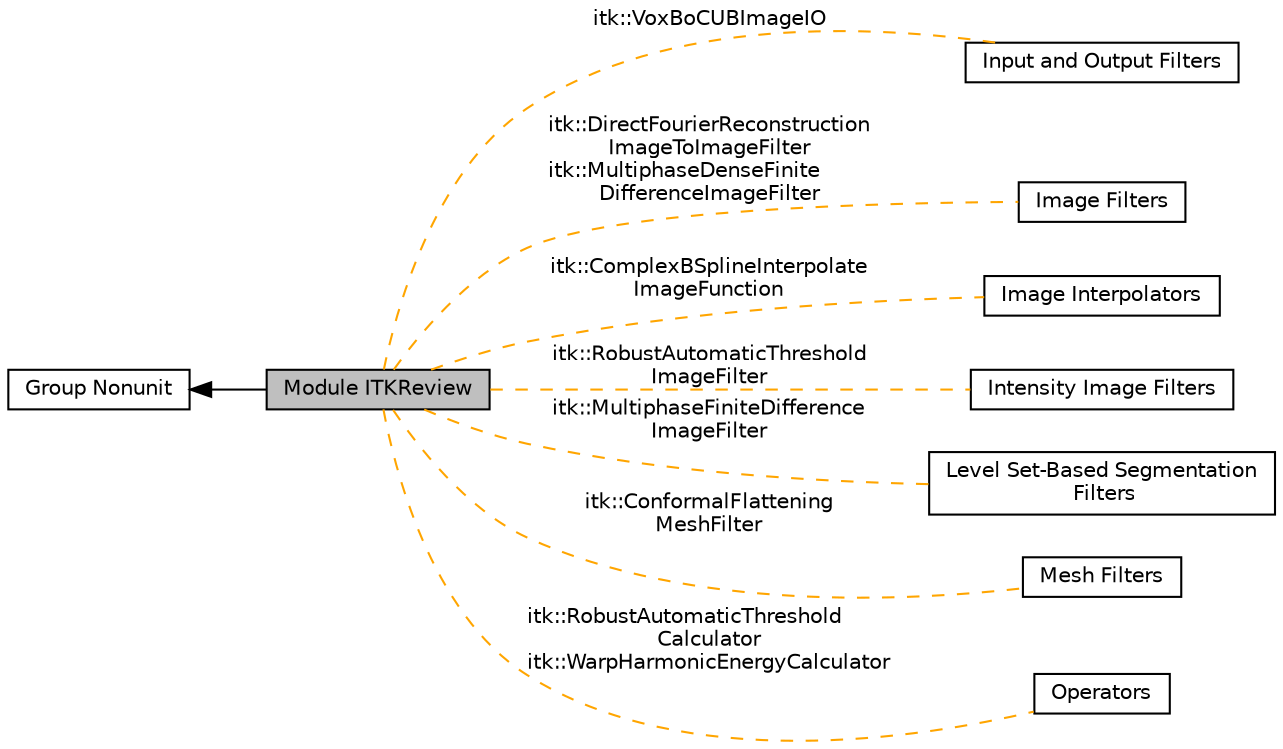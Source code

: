 digraph "Module ITKReview"
{
  edge [fontname="Helvetica",fontsize="10",labelfontname="Helvetica",labelfontsize="10"];
  node [fontname="Helvetica",fontsize="10",shape=box];
  rankdir=LR;
  Node2 [label="Group Nonunit",height=0.2,width=0.4,color="black", fillcolor="white", style="filled",URL="$group__Group-Nonunit.html",tooltip=" "];
  Node9 [label="Input and Output Filters",height=0.2,width=0.4,color="black", fillcolor="white", style="filled",URL="$group__IOFilters.html",tooltip=" "];
  Node1 [label="Module ITKReview",height=0.2,width=0.4,color="black", fillcolor="grey75", style="filled", fontcolor="black",tooltip=" "];
  Node5 [label="Image Filters",height=0.2,width=0.4,color="black", fillcolor="white", style="filled",URL="$group__ImageFilters.html",tooltip=" "];
  Node3 [label="Image Interpolators",height=0.2,width=0.4,color="black", fillcolor="white", style="filled",URL="$group__ImageInterpolators.html",tooltip=" "];
  Node8 [label="Intensity Image Filters",height=0.2,width=0.4,color="black", fillcolor="white", style="filled",URL="$group__IntensityImageFilters.html",tooltip=" "];
  Node6 [label="Level Set-Based Segmentation\l Filters",height=0.2,width=0.4,color="black", fillcolor="white", style="filled",URL="$group__LevelSetSegmentation.html",tooltip=" "];
  Node4 [label="Mesh Filters",height=0.2,width=0.4,color="black", fillcolor="white", style="filled",URL="$group__MeshFilters.html",tooltip=" "];
  Node7 [label="Operators",height=0.2,width=0.4,color="black", fillcolor="white", style="filled",URL="$group__Operators.html",tooltip=" "];
  Node2->Node1 [shape=plaintext, dir="back", style="solid"];
  Node1->Node3 [shape=plaintext, label="itk::ComplexBSplineInterpolate\lImageFunction", color="orange", dir="none", style="dashed"];
  Node1->Node4 [shape=plaintext, label="itk::ConformalFlattening\lMeshFilter", color="orange", dir="none", style="dashed"];
  Node1->Node5 [shape=plaintext, label="itk::DirectFourierReconstruction\lImageToImageFilter\nitk::MultiphaseDenseFinite\lDifferenceImageFilter", color="orange", dir="none", style="dashed"];
  Node1->Node6 [shape=plaintext, label="itk::MultiphaseFiniteDifference\lImageFilter", color="orange", dir="none", style="dashed"];
  Node1->Node7 [shape=plaintext, label="itk::RobustAutomaticThreshold\lCalculator\nitk::WarpHarmonicEnergyCalculator", color="orange", dir="none", style="dashed"];
  Node1->Node8 [shape=plaintext, label="itk::RobustAutomaticThreshold\lImageFilter", color="orange", dir="none", style="dashed"];
  Node1->Node9 [shape=plaintext, label="itk::VoxBoCUBImageIO", color="orange", dir="none", style="dashed"];
}
